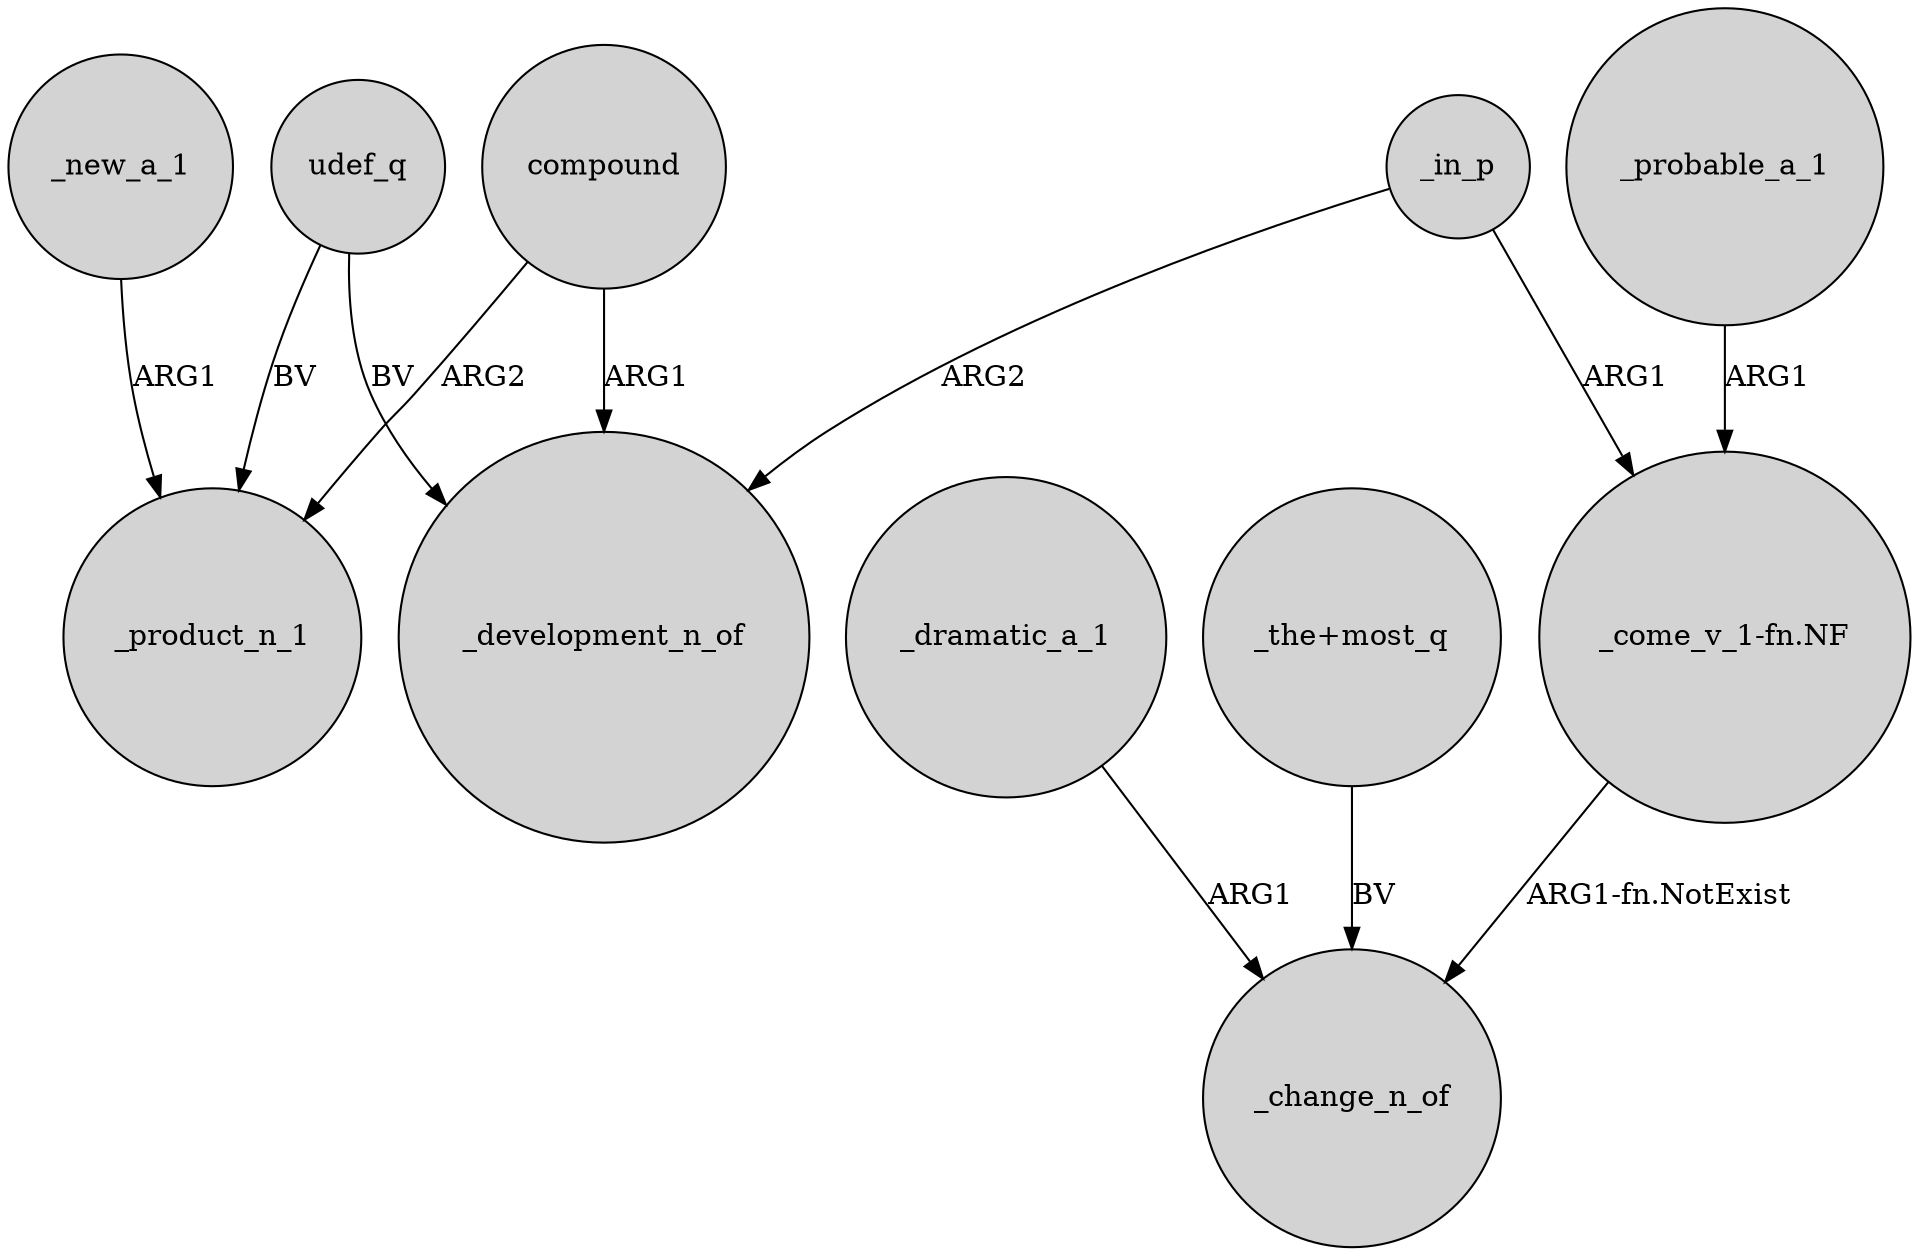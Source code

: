 digraph {
	node [shape=circle style=filled]
	udef_q -> _product_n_1 [label=BV]
	_dramatic_a_1 -> _change_n_of [label=ARG1]
	compound -> _product_n_1 [label=ARG2]
	compound -> _development_n_of [label=ARG1]
	"_the+most_q" -> _change_n_of [label=BV]
	_in_p -> _development_n_of [label=ARG2]
	"_come_v_1-fn.NF" -> _change_n_of [label="ARG1-fn.NotExist"]
	_new_a_1 -> _product_n_1 [label=ARG1]
	_probable_a_1 -> "_come_v_1-fn.NF" [label=ARG1]
	udef_q -> _development_n_of [label=BV]
	_in_p -> "_come_v_1-fn.NF" [label=ARG1]
}
